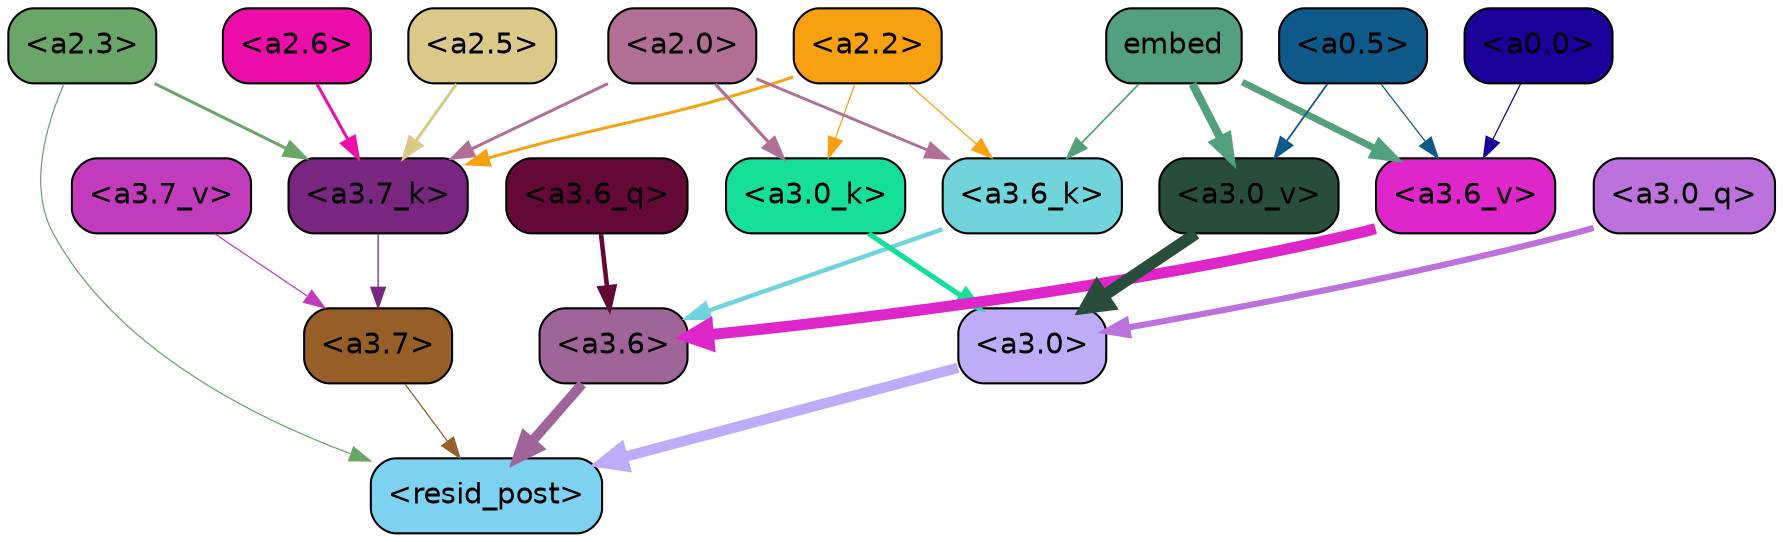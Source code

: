 strict digraph "" {
	graph [bgcolor=transparent,
		layout=dot,
		overlap=false,
		splines=true
	];
	"<a3.7>"	[color=black,
		fillcolor="#965f27",
		fontname=Helvetica,
		shape=box,
		style="filled, rounded"];
	"<resid_post>"	[color=black,
		fillcolor="#7dd1f1",
		fontname=Helvetica,
		shape=box,
		style="filled, rounded"];
	"<a3.7>" -> "<resid_post>"	[color="#965f27",
		penwidth=0.6];
	"<a3.6>"	[color=black,
		fillcolor="#9f6598",
		fontname=Helvetica,
		shape=box,
		style="filled, rounded"];
	"<a3.6>" -> "<resid_post>"	[color="#9f6598",
		penwidth=4.749041676521301];
	"<a3.0>"	[color=black,
		fillcolor="#bfacf9",
		fontname=Helvetica,
		shape=box,
		style="filled, rounded"];
	"<a3.0>" -> "<resid_post>"	[color="#bfacf9",
		penwidth=5.004215121269226];
	"<a2.3>"	[color=black,
		fillcolor="#6ba669",
		fontname=Helvetica,
		shape=box,
		style="filled, rounded"];
	"<a2.3>" -> "<resid_post>"	[color="#6ba669",
		penwidth=0.6];
	"<a3.7_k>"	[color=black,
		fillcolor="#78267f",
		fontname=Helvetica,
		shape=box,
		style="filled, rounded"];
	"<a2.3>" -> "<a3.7_k>"	[color="#6ba669",
		penwidth=1.4559586644172668];
	"<a3.6_q>"	[color=black,
		fillcolor="#640838",
		fontname=Helvetica,
		shape=box,
		style="filled, rounded"];
	"<a3.6_q>" -> "<a3.6>"	[color="#640838",
		penwidth=2.199681341648102];
	"<a3.0_q>"	[color=black,
		fillcolor="#bd71dc",
		fontname=Helvetica,
		shape=box,
		style="filled, rounded"];
	"<a3.0_q>" -> "<a3.0>"	[color="#bd71dc",
		penwidth=2.9459195733070374];
	"<a3.7_k>" -> "<a3.7>"	[color="#78267f",
		penwidth=0.6];
	"<a3.6_k>"	[color=black,
		fillcolor="#71d3dc",
		fontname=Helvetica,
		shape=box,
		style="filled, rounded"];
	"<a3.6_k>" -> "<a3.6>"	[color="#71d3dc",
		penwidth=2.13908451795578];
	"<a3.0_k>"	[color=black,
		fillcolor="#16df9a",
		fontname=Helvetica,
		shape=box,
		style="filled, rounded"];
	"<a3.0_k>" -> "<a3.0>"	[color="#16df9a",
		penwidth=2.520303964614868];
	"<a3.7_v>"	[color=black,
		fillcolor="#c33bbd",
		fontname=Helvetica,
		shape=box,
		style="filled, rounded"];
	"<a3.7_v>" -> "<a3.7>"	[color="#c33bbd",
		penwidth=0.6];
	"<a3.6_v>"	[color=black,
		fillcolor="#de26ca",
		fontname=Helvetica,
		shape=box,
		style="filled, rounded"];
	"<a3.6_v>" -> "<a3.6>"	[color="#de26ca",
		penwidth=5.297133803367615];
	"<a3.0_v>"	[color=black,
		fillcolor="#284d3b",
		fontname=Helvetica,
		shape=box,
		style="filled, rounded"];
	"<a3.0_v>" -> "<a3.0>"	[color="#284d3b",
		penwidth=5.680712580680847];
	"<a2.6>"	[color=black,
		fillcolor="#ed0da8",
		fontname=Helvetica,
		shape=box,
		style="filled, rounded"];
	"<a2.6>" -> "<a3.7_k>"	[color="#ed0da8",
		penwidth=1.468173325061798];
	"<a2.5>"	[color=black,
		fillcolor="#dac988",
		fontname=Helvetica,
		shape=box,
		style="filled, rounded"];
	"<a2.5>" -> "<a3.7_k>"	[color="#dac988",
		penwidth=1.457568109035492];
	"<a2.2>"	[color=black,
		fillcolor="#f8a110",
		fontname=Helvetica,
		shape=box,
		style="filled, rounded"];
	"<a2.2>" -> "<a3.7_k>"	[color="#f8a110",
		penwidth=1.4199435114860535];
	"<a2.2>" -> "<a3.6_k>"	[color="#f8a110",
		penwidth=0.6];
	"<a2.2>" -> "<a3.0_k>"	[color="#f8a110",
		penwidth=0.6];
	"<a2.0>"	[color=black,
		fillcolor="#b16f95",
		fontname=Helvetica,
		shape=box,
		style="filled, rounded"];
	"<a2.0>" -> "<a3.7_k>"	[color="#b16f95",
		penwidth=1.4582423567771912];
	"<a2.0>" -> "<a3.6_k>"	[color="#b16f95",
		penwidth=1.3792681694030762];
	"<a2.0>" -> "<a3.0_k>"	[color="#b16f95",
		penwidth=1.5433646440505981];
	embed	[color=black,
		fillcolor="#52a07d",
		fontname=Helvetica,
		shape=box,
		style="filled, rounded"];
	embed -> "<a3.6_k>"	[color="#52a07d",
		penwidth=0.8273519277572632];
	embed -> "<a3.6_v>"	[color="#52a07d",
		penwidth=3.2414157912135124];
	embed -> "<a3.0_v>"	[color="#52a07d",
		penwidth=3.929257571697235];
	"<a0.5>"	[color=black,
		fillcolor="#0e5989",
		fontname=Helvetica,
		shape=box,
		style="filled, rounded"];
	"<a0.5>" -> "<a3.6_v>"	[color="#0e5989",
		penwidth=0.6];
	"<a0.5>" -> "<a3.0_v>"	[color="#0e5989",
		penwidth=0.8535017371177673];
	"<a0.0>"	[color=black,
		fillcolor="#1c0099",
		fontname=Helvetica,
		shape=box,
		style="filled, rounded"];
	"<a0.0>" -> "<a3.6_v>"	[color="#1c0099",
		penwidth=0.6];
}
